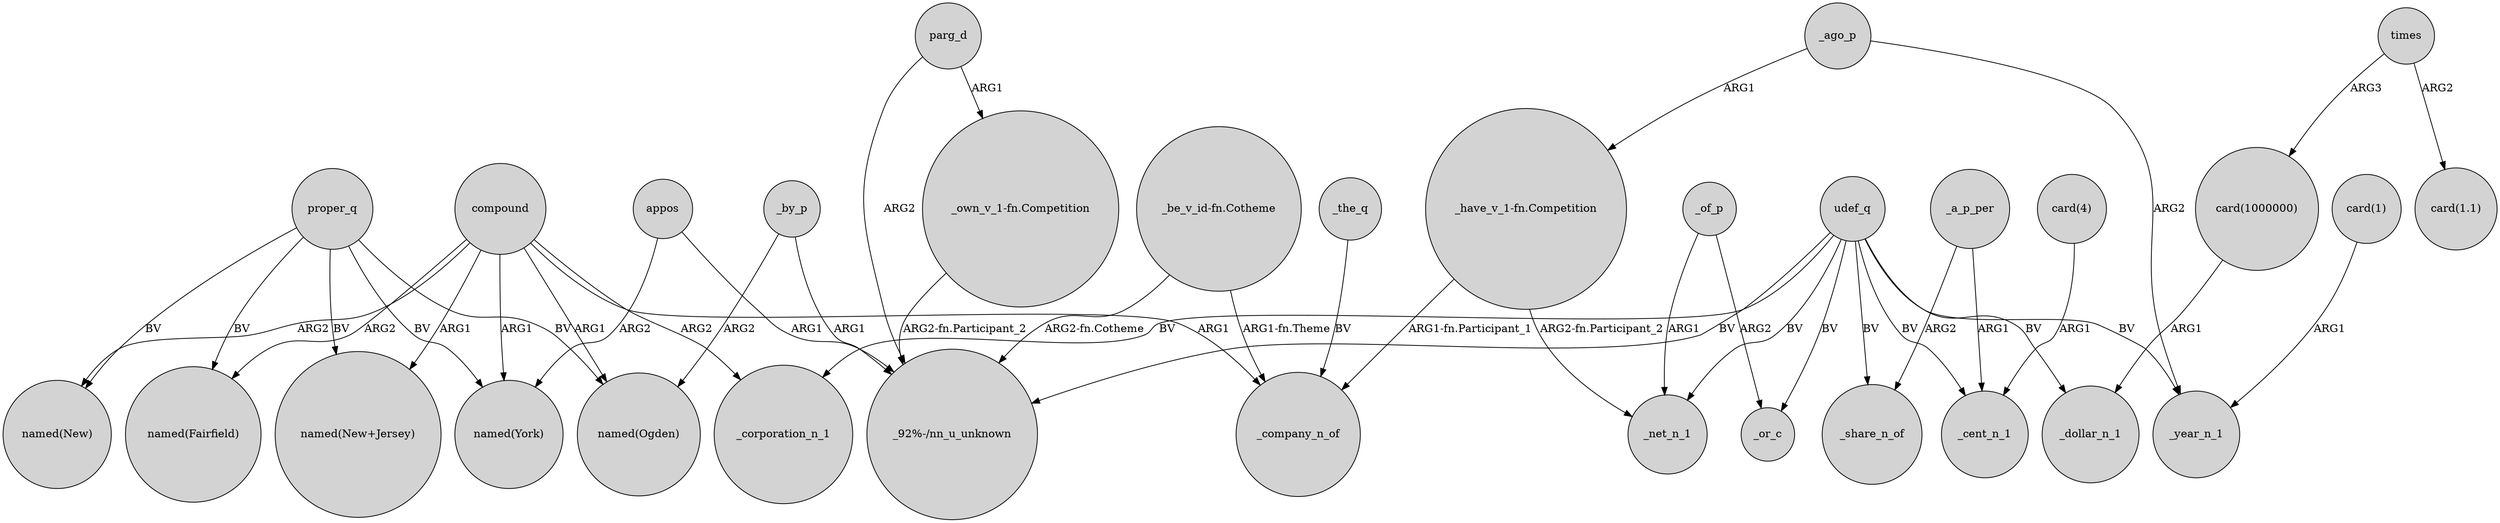 digraph {
	node [shape=circle style=filled]
	proper_q -> "named(New+Jersey)" [label=BV]
	compound -> "named(Fairfield)" [label=ARG2]
	_by_p -> "_92%-/nn_u_unknown" [label=ARG1]
	appos -> "named(York)" [label=ARG2]
	parg_d -> "_own_v_1-fn.Competition" [label=ARG1]
	_a_p_per -> _cent_n_1 [label=ARG1]
	compound -> "named(New)" [label=ARG2]
	_ago_p -> "_have_v_1-fn.Competition" [label=ARG1]
	"card(4)" -> _cent_n_1 [label=ARG1]
	"card(1)" -> _year_n_1 [label=ARG1]
	compound -> "named(New+Jersey)" [label=ARG1]
	proper_q -> "named(New)" [label=BV]
	proper_q -> "named(Ogden)" [label=BV]
	"_be_v_id-fn.Cotheme" -> _company_n_of [label="ARG1-fn.Theme"]
	times -> "card(1000000)" [label=ARG3]
	compound -> _company_n_of [label=ARG1]
	udef_q -> _cent_n_1 [label=BV]
	"_have_v_1-fn.Competition" -> _net_n_1 [label="ARG2-fn.Participant_2"]
	proper_q -> "named(York)" [label=BV]
	udef_q -> _or_c [label=BV]
	appos -> "_92%-/nn_u_unknown" [label=ARG1]
	_a_p_per -> _share_n_of [label=ARG2]
	times -> "card(1.1)" [label=ARG2]
	udef_q -> _share_n_of [label=BV]
	udef_q -> _net_n_1 [label=BV]
	udef_q -> _dollar_n_1 [label=BV]
	"card(1000000)" -> _dollar_n_1 [label=ARG1]
	_of_p -> _net_n_1 [label=ARG1]
	"_have_v_1-fn.Competition" -> _company_n_of [label="ARG1-fn.Participant_1"]
	_ago_p -> _year_n_1 [label=ARG2]
	compound -> _corporation_n_1 [label=ARG2]
	udef_q -> _corporation_n_1 [label=BV]
	udef_q -> "_92%-/nn_u_unknown" [label=BV]
	udef_q -> _year_n_1 [label=BV]
	"_own_v_1-fn.Competition" -> "_92%-/nn_u_unknown" [label="ARG2-fn.Participant_2"]
	_of_p -> _or_c [label=ARG2]
	compound -> "named(York)" [label=ARG1]
	parg_d -> "_92%-/nn_u_unknown" [label=ARG2]
	"_be_v_id-fn.Cotheme" -> "_92%-/nn_u_unknown" [label="ARG2-fn.Cotheme"]
	_the_q -> _company_n_of [label=BV]
	_by_p -> "named(Ogden)" [label=ARG2]
	compound -> "named(Ogden)" [label=ARG1]
	proper_q -> "named(Fairfield)" [label=BV]
}
